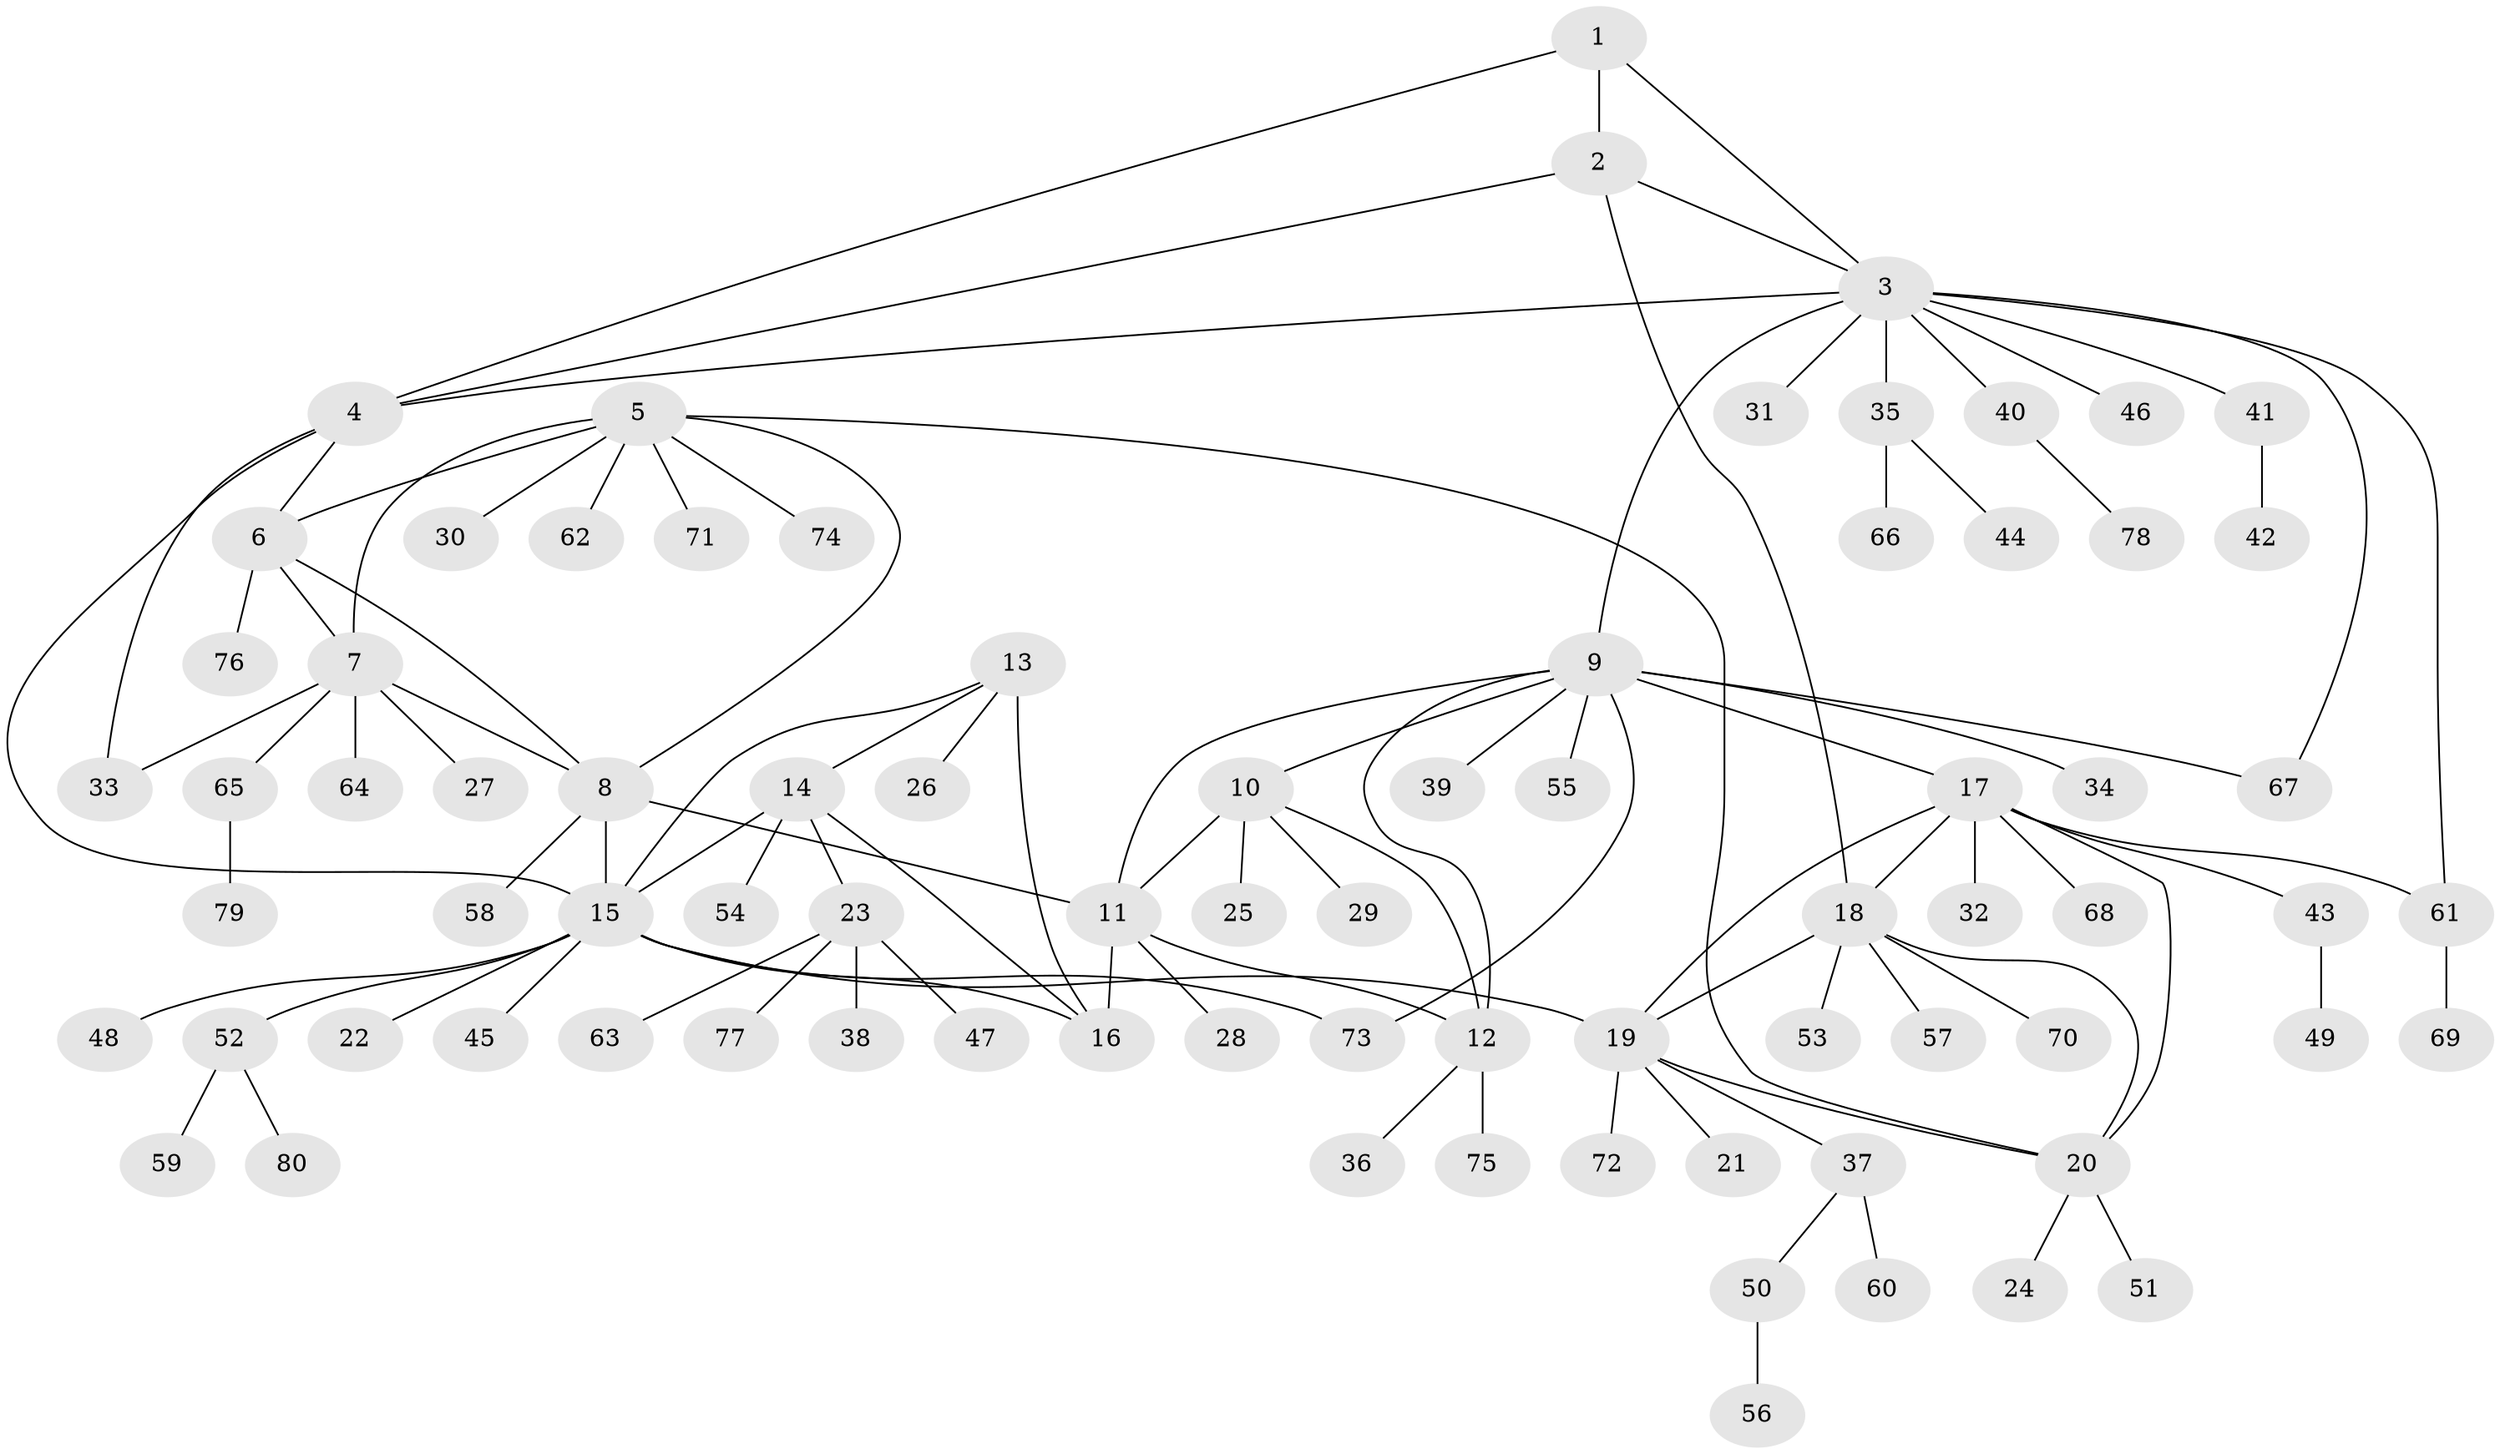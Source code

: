 // Generated by graph-tools (version 1.1) at 2025/37/03/09/25 02:37:17]
// undirected, 80 vertices, 104 edges
graph export_dot {
graph [start="1"]
  node [color=gray90,style=filled];
  1;
  2;
  3;
  4;
  5;
  6;
  7;
  8;
  9;
  10;
  11;
  12;
  13;
  14;
  15;
  16;
  17;
  18;
  19;
  20;
  21;
  22;
  23;
  24;
  25;
  26;
  27;
  28;
  29;
  30;
  31;
  32;
  33;
  34;
  35;
  36;
  37;
  38;
  39;
  40;
  41;
  42;
  43;
  44;
  45;
  46;
  47;
  48;
  49;
  50;
  51;
  52;
  53;
  54;
  55;
  56;
  57;
  58;
  59;
  60;
  61;
  62;
  63;
  64;
  65;
  66;
  67;
  68;
  69;
  70;
  71;
  72;
  73;
  74;
  75;
  76;
  77;
  78;
  79;
  80;
  1 -- 2;
  1 -- 3;
  1 -- 4;
  2 -- 3;
  2 -- 4;
  2 -- 18;
  3 -- 4;
  3 -- 9;
  3 -- 31;
  3 -- 35;
  3 -- 40;
  3 -- 41;
  3 -- 46;
  3 -- 61;
  3 -- 67;
  4 -- 6;
  4 -- 15;
  4 -- 33;
  5 -- 6;
  5 -- 7;
  5 -- 8;
  5 -- 20;
  5 -- 30;
  5 -- 62;
  5 -- 71;
  5 -- 74;
  6 -- 7;
  6 -- 8;
  6 -- 76;
  7 -- 8;
  7 -- 27;
  7 -- 33;
  7 -- 64;
  7 -- 65;
  8 -- 11;
  8 -- 15;
  8 -- 58;
  9 -- 10;
  9 -- 11;
  9 -- 12;
  9 -- 17;
  9 -- 34;
  9 -- 39;
  9 -- 55;
  9 -- 67;
  9 -- 73;
  10 -- 11;
  10 -- 12;
  10 -- 25;
  10 -- 29;
  11 -- 12;
  11 -- 16;
  11 -- 28;
  12 -- 36;
  12 -- 75;
  13 -- 14;
  13 -- 15;
  13 -- 16;
  13 -- 26;
  14 -- 15;
  14 -- 16;
  14 -- 23;
  14 -- 54;
  15 -- 16;
  15 -- 19;
  15 -- 22;
  15 -- 45;
  15 -- 48;
  15 -- 52;
  15 -- 73;
  17 -- 18;
  17 -- 19;
  17 -- 20;
  17 -- 32;
  17 -- 43;
  17 -- 61;
  17 -- 68;
  18 -- 19;
  18 -- 20;
  18 -- 53;
  18 -- 57;
  18 -- 70;
  19 -- 20;
  19 -- 21;
  19 -- 37;
  19 -- 72;
  20 -- 24;
  20 -- 51;
  23 -- 38;
  23 -- 47;
  23 -- 63;
  23 -- 77;
  35 -- 44;
  35 -- 66;
  37 -- 50;
  37 -- 60;
  40 -- 78;
  41 -- 42;
  43 -- 49;
  50 -- 56;
  52 -- 59;
  52 -- 80;
  61 -- 69;
  65 -- 79;
}
